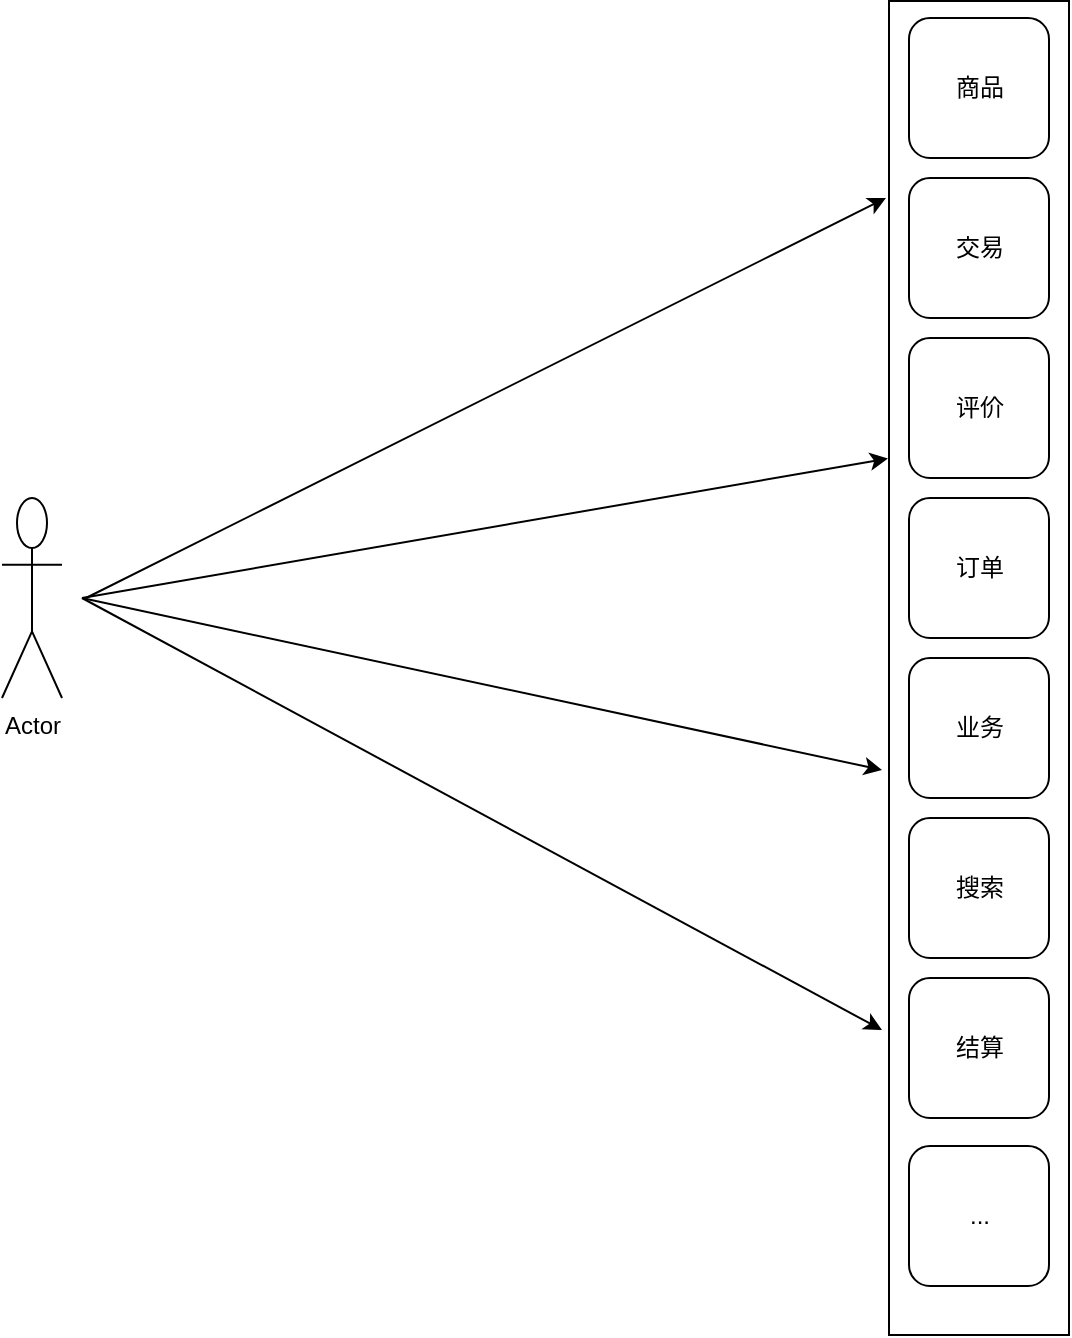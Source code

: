 <mxfile version="10.6.3" type="github"><diagram id="EtAE77VBkfscGReb-lB7" name="Page-1"><mxGraphModel dx="859" dy="1764" grid="1" gridSize="10" guides="1" tooltips="1" connect="1" arrows="1" fold="1" page="1" pageScale="1" pageWidth="827" pageHeight="1169" math="0" shadow="0"><root><mxCell id="0"/><mxCell id="1" parent="0"/><mxCell id="1iISTEdZYW4N0IWkYtWu-2" value="" style="rounded=0;whiteSpace=wrap;html=1;rotation=90;" vertex="1" parent="1"><mxGeometry x="365" y="34" width="667" height="90" as="geometry"/></mxCell><mxCell id="1iISTEdZYW4N0IWkYtWu-4" value="交易" style="rounded=1;whiteSpace=wrap;html=1;" vertex="1" parent="1"><mxGeometry x="663.5" y="-166" width="70" height="70" as="geometry"/></mxCell><mxCell id="1iISTEdZYW4N0IWkYtWu-5" value="商品" style="rounded=1;whiteSpace=wrap;html=1;" vertex="1" parent="1"><mxGeometry x="663.5" y="-246" width="70" height="70" as="geometry"/></mxCell><mxCell id="1iISTEdZYW4N0IWkYtWu-6" value="评价" style="rounded=1;whiteSpace=wrap;html=1;" vertex="1" parent="1"><mxGeometry x="663.5" y="-86" width="70" height="70" as="geometry"/></mxCell><mxCell id="1iISTEdZYW4N0IWkYtWu-7" value="订单" style="rounded=1;whiteSpace=wrap;html=1;" vertex="1" parent="1"><mxGeometry x="663.5" y="-6" width="70" height="70" as="geometry"/></mxCell><mxCell id="1iISTEdZYW4N0IWkYtWu-8" value="..." style="rounded=1;whiteSpace=wrap;html=1;" vertex="1" parent="1"><mxGeometry x="663.5" y="318" width="70" height="70" as="geometry"/></mxCell><mxCell id="1iISTEdZYW4N0IWkYtWu-9" value="业务" style="rounded=1;whiteSpace=wrap;html=1;" vertex="1" parent="1"><mxGeometry x="663.5" y="74" width="70" height="70" as="geometry"/></mxCell><mxCell id="1iISTEdZYW4N0IWkYtWu-10" value="搜索" style="rounded=1;whiteSpace=wrap;html=1;" vertex="1" parent="1"><mxGeometry x="663.5" y="154" width="70" height="70" as="geometry"/></mxCell><mxCell id="1iISTEdZYW4N0IWkYtWu-11" value="结算" style="rounded=1;whiteSpace=wrap;html=1;" vertex="1" parent="1"><mxGeometry x="663.5" y="234" width="70" height="70" as="geometry"/></mxCell><mxCell id="1iISTEdZYW4N0IWkYtWu-14" value="Actor" style="shape=umlActor;verticalLabelPosition=bottom;labelBackgroundColor=#ffffff;verticalAlign=top;html=1;outlineConnect=0;rounded=1;" vertex="1" parent="1"><mxGeometry x="210" y="-6" width="30" height="100" as="geometry"/></mxCell><mxCell id="1iISTEdZYW4N0IWkYtWu-15" value="" style="endArrow=classic;html=1;" edge="1" parent="1"><mxGeometry width="50" height="50" relative="1" as="geometry"><mxPoint x="252" y="44" as="sourcePoint"/><mxPoint x="652" y="-156" as="targetPoint"/></mxGeometry></mxCell><mxCell id="1iISTEdZYW4N0IWkYtWu-16" value="" style="endArrow=classic;html=1;entryX=0.343;entryY=1.006;entryDx=0;entryDy=0;entryPerimeter=0;" edge="1" parent="1" target="1iISTEdZYW4N0IWkYtWu-2"><mxGeometry width="50" height="50" relative="1" as="geometry"><mxPoint x="250" y="44" as="sourcePoint"/><mxPoint x="650" y="-156" as="targetPoint"/></mxGeometry></mxCell><mxCell id="1iISTEdZYW4N0IWkYtWu-17" value="" style="endArrow=classic;html=1;" edge="1" parent="1"><mxGeometry width="50" height="50" relative="1" as="geometry"><mxPoint x="250" y="44" as="sourcePoint"/><mxPoint x="650" y="130" as="targetPoint"/></mxGeometry></mxCell><mxCell id="1iISTEdZYW4N0IWkYtWu-18" value="" style="endArrow=classic;html=1;" edge="1" parent="1"><mxGeometry width="50" height="50" relative="1" as="geometry"><mxPoint x="250" y="44" as="sourcePoint"/><mxPoint x="650" y="260" as="targetPoint"/></mxGeometry></mxCell></root></mxGraphModel></diagram></mxfile>